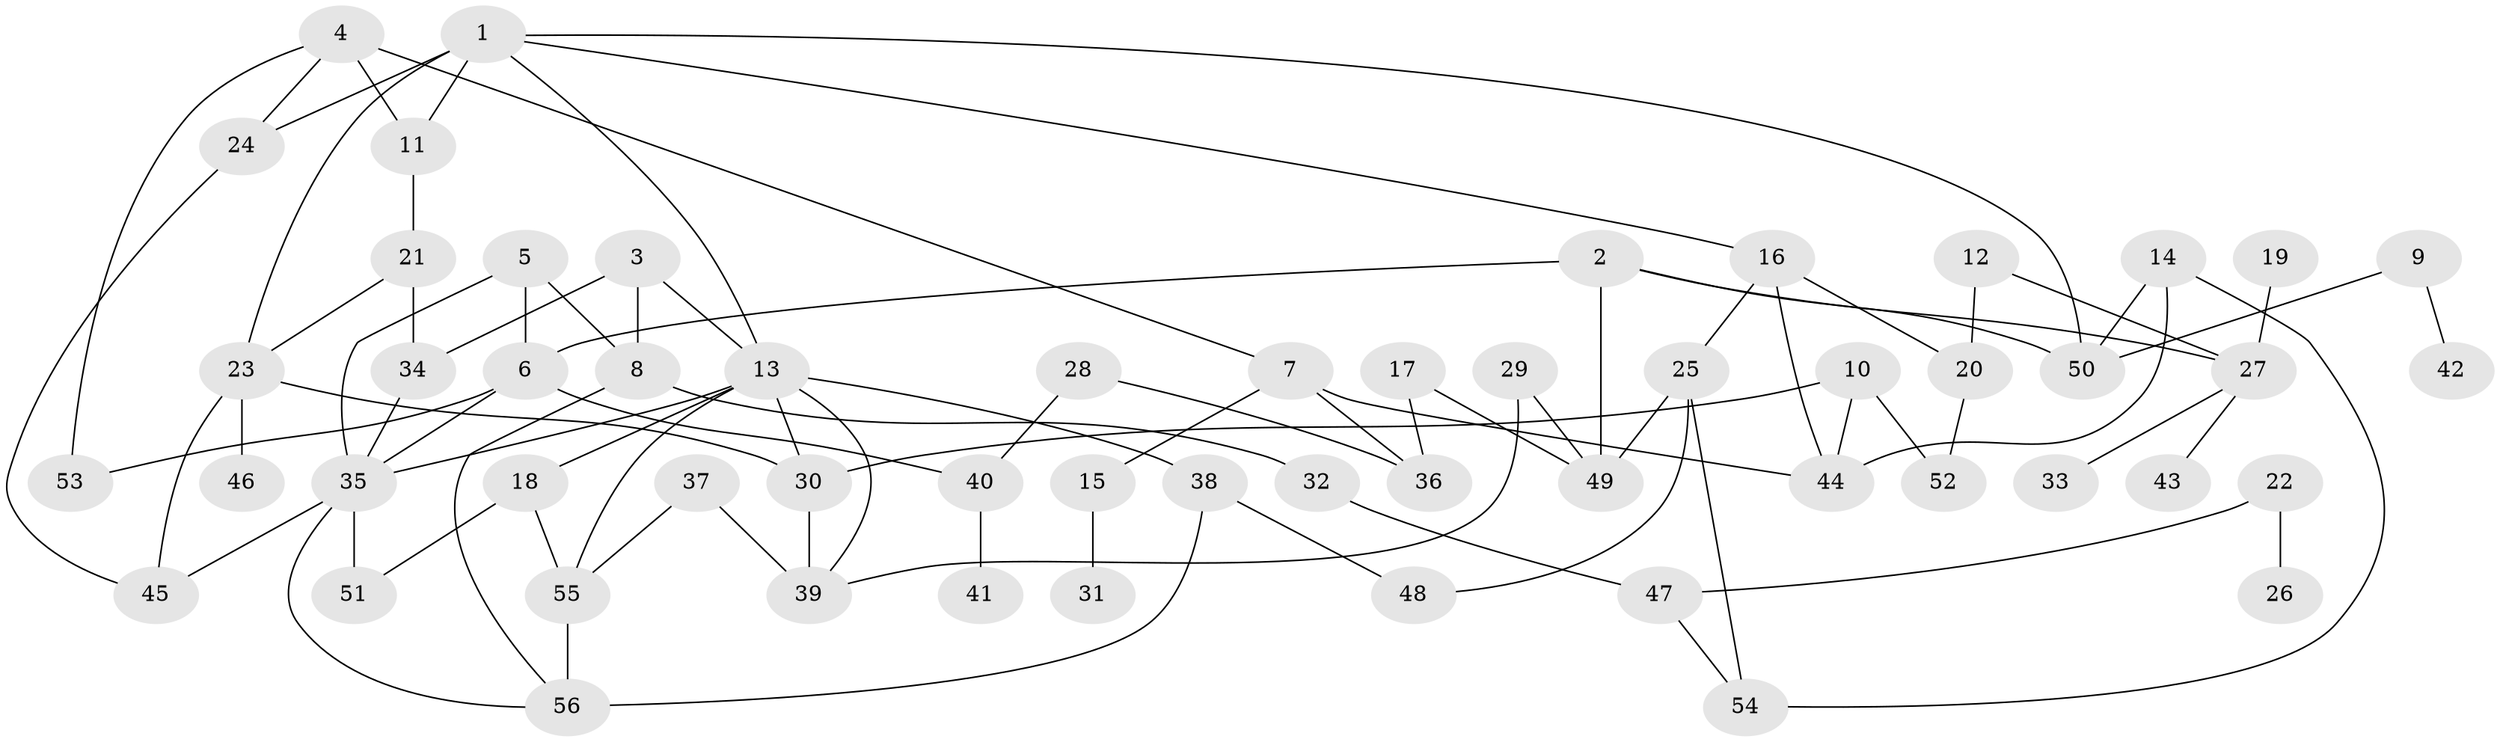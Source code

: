 // original degree distribution, {5: 0.04504504504504504, 6: 0.05405405405405406, 3: 0.15315315315315314, 4: 0.18018018018018017, 1: 0.2072072072072072, 2: 0.35135135135135137, 7: 0.009009009009009009}
// Generated by graph-tools (version 1.1) at 2025/01/03/09/25 03:01:07]
// undirected, 56 vertices, 85 edges
graph export_dot {
graph [start="1"]
  node [color=gray90,style=filled];
  1;
  2;
  3;
  4;
  5;
  6;
  7;
  8;
  9;
  10;
  11;
  12;
  13;
  14;
  15;
  16;
  17;
  18;
  19;
  20;
  21;
  22;
  23;
  24;
  25;
  26;
  27;
  28;
  29;
  30;
  31;
  32;
  33;
  34;
  35;
  36;
  37;
  38;
  39;
  40;
  41;
  42;
  43;
  44;
  45;
  46;
  47;
  48;
  49;
  50;
  51;
  52;
  53;
  54;
  55;
  56;
  1 -- 11 [weight=1.0];
  1 -- 13 [weight=1.0];
  1 -- 16 [weight=1.0];
  1 -- 23 [weight=1.0];
  1 -- 24 [weight=1.0];
  1 -- 50 [weight=1.0];
  2 -- 6 [weight=1.0];
  2 -- 27 [weight=1.0];
  2 -- 49 [weight=2.0];
  2 -- 50 [weight=1.0];
  3 -- 8 [weight=1.0];
  3 -- 13 [weight=1.0];
  3 -- 34 [weight=1.0];
  4 -- 7 [weight=1.0];
  4 -- 11 [weight=1.0];
  4 -- 24 [weight=1.0];
  4 -- 53 [weight=1.0];
  5 -- 6 [weight=1.0];
  5 -- 8 [weight=1.0];
  5 -- 35 [weight=1.0];
  6 -- 35 [weight=1.0];
  6 -- 40 [weight=1.0];
  6 -- 53 [weight=1.0];
  7 -- 15 [weight=1.0];
  7 -- 36 [weight=2.0];
  7 -- 44 [weight=1.0];
  8 -- 32 [weight=1.0];
  8 -- 56 [weight=1.0];
  9 -- 42 [weight=1.0];
  9 -- 50 [weight=1.0];
  10 -- 30 [weight=1.0];
  10 -- 44 [weight=2.0];
  10 -- 52 [weight=1.0];
  11 -- 21 [weight=1.0];
  12 -- 20 [weight=1.0];
  12 -- 27 [weight=1.0];
  13 -- 18 [weight=1.0];
  13 -- 30 [weight=1.0];
  13 -- 35 [weight=1.0];
  13 -- 38 [weight=1.0];
  13 -- 39 [weight=1.0];
  13 -- 55 [weight=1.0];
  14 -- 44 [weight=1.0];
  14 -- 50 [weight=1.0];
  14 -- 54 [weight=1.0];
  15 -- 31 [weight=1.0];
  16 -- 20 [weight=2.0];
  16 -- 25 [weight=1.0];
  16 -- 44 [weight=1.0];
  17 -- 36 [weight=1.0];
  17 -- 49 [weight=1.0];
  18 -- 51 [weight=1.0];
  18 -- 55 [weight=1.0];
  19 -- 27 [weight=1.0];
  20 -- 52 [weight=1.0];
  21 -- 23 [weight=1.0];
  21 -- 34 [weight=1.0];
  22 -- 26 [weight=1.0];
  22 -- 47 [weight=1.0];
  23 -- 30 [weight=2.0];
  23 -- 45 [weight=2.0];
  23 -- 46 [weight=2.0];
  24 -- 45 [weight=1.0];
  25 -- 48 [weight=1.0];
  25 -- 49 [weight=1.0];
  25 -- 54 [weight=1.0];
  27 -- 33 [weight=1.0];
  27 -- 43 [weight=1.0];
  28 -- 36 [weight=1.0];
  28 -- 40 [weight=1.0];
  29 -- 39 [weight=1.0];
  29 -- 49 [weight=1.0];
  30 -- 39 [weight=2.0];
  32 -- 47 [weight=1.0];
  34 -- 35 [weight=1.0];
  35 -- 45 [weight=2.0];
  35 -- 51 [weight=1.0];
  35 -- 56 [weight=1.0];
  37 -- 39 [weight=1.0];
  37 -- 55 [weight=1.0];
  38 -- 48 [weight=1.0];
  38 -- 56 [weight=1.0];
  40 -- 41 [weight=1.0];
  47 -- 54 [weight=1.0];
  55 -- 56 [weight=2.0];
}
